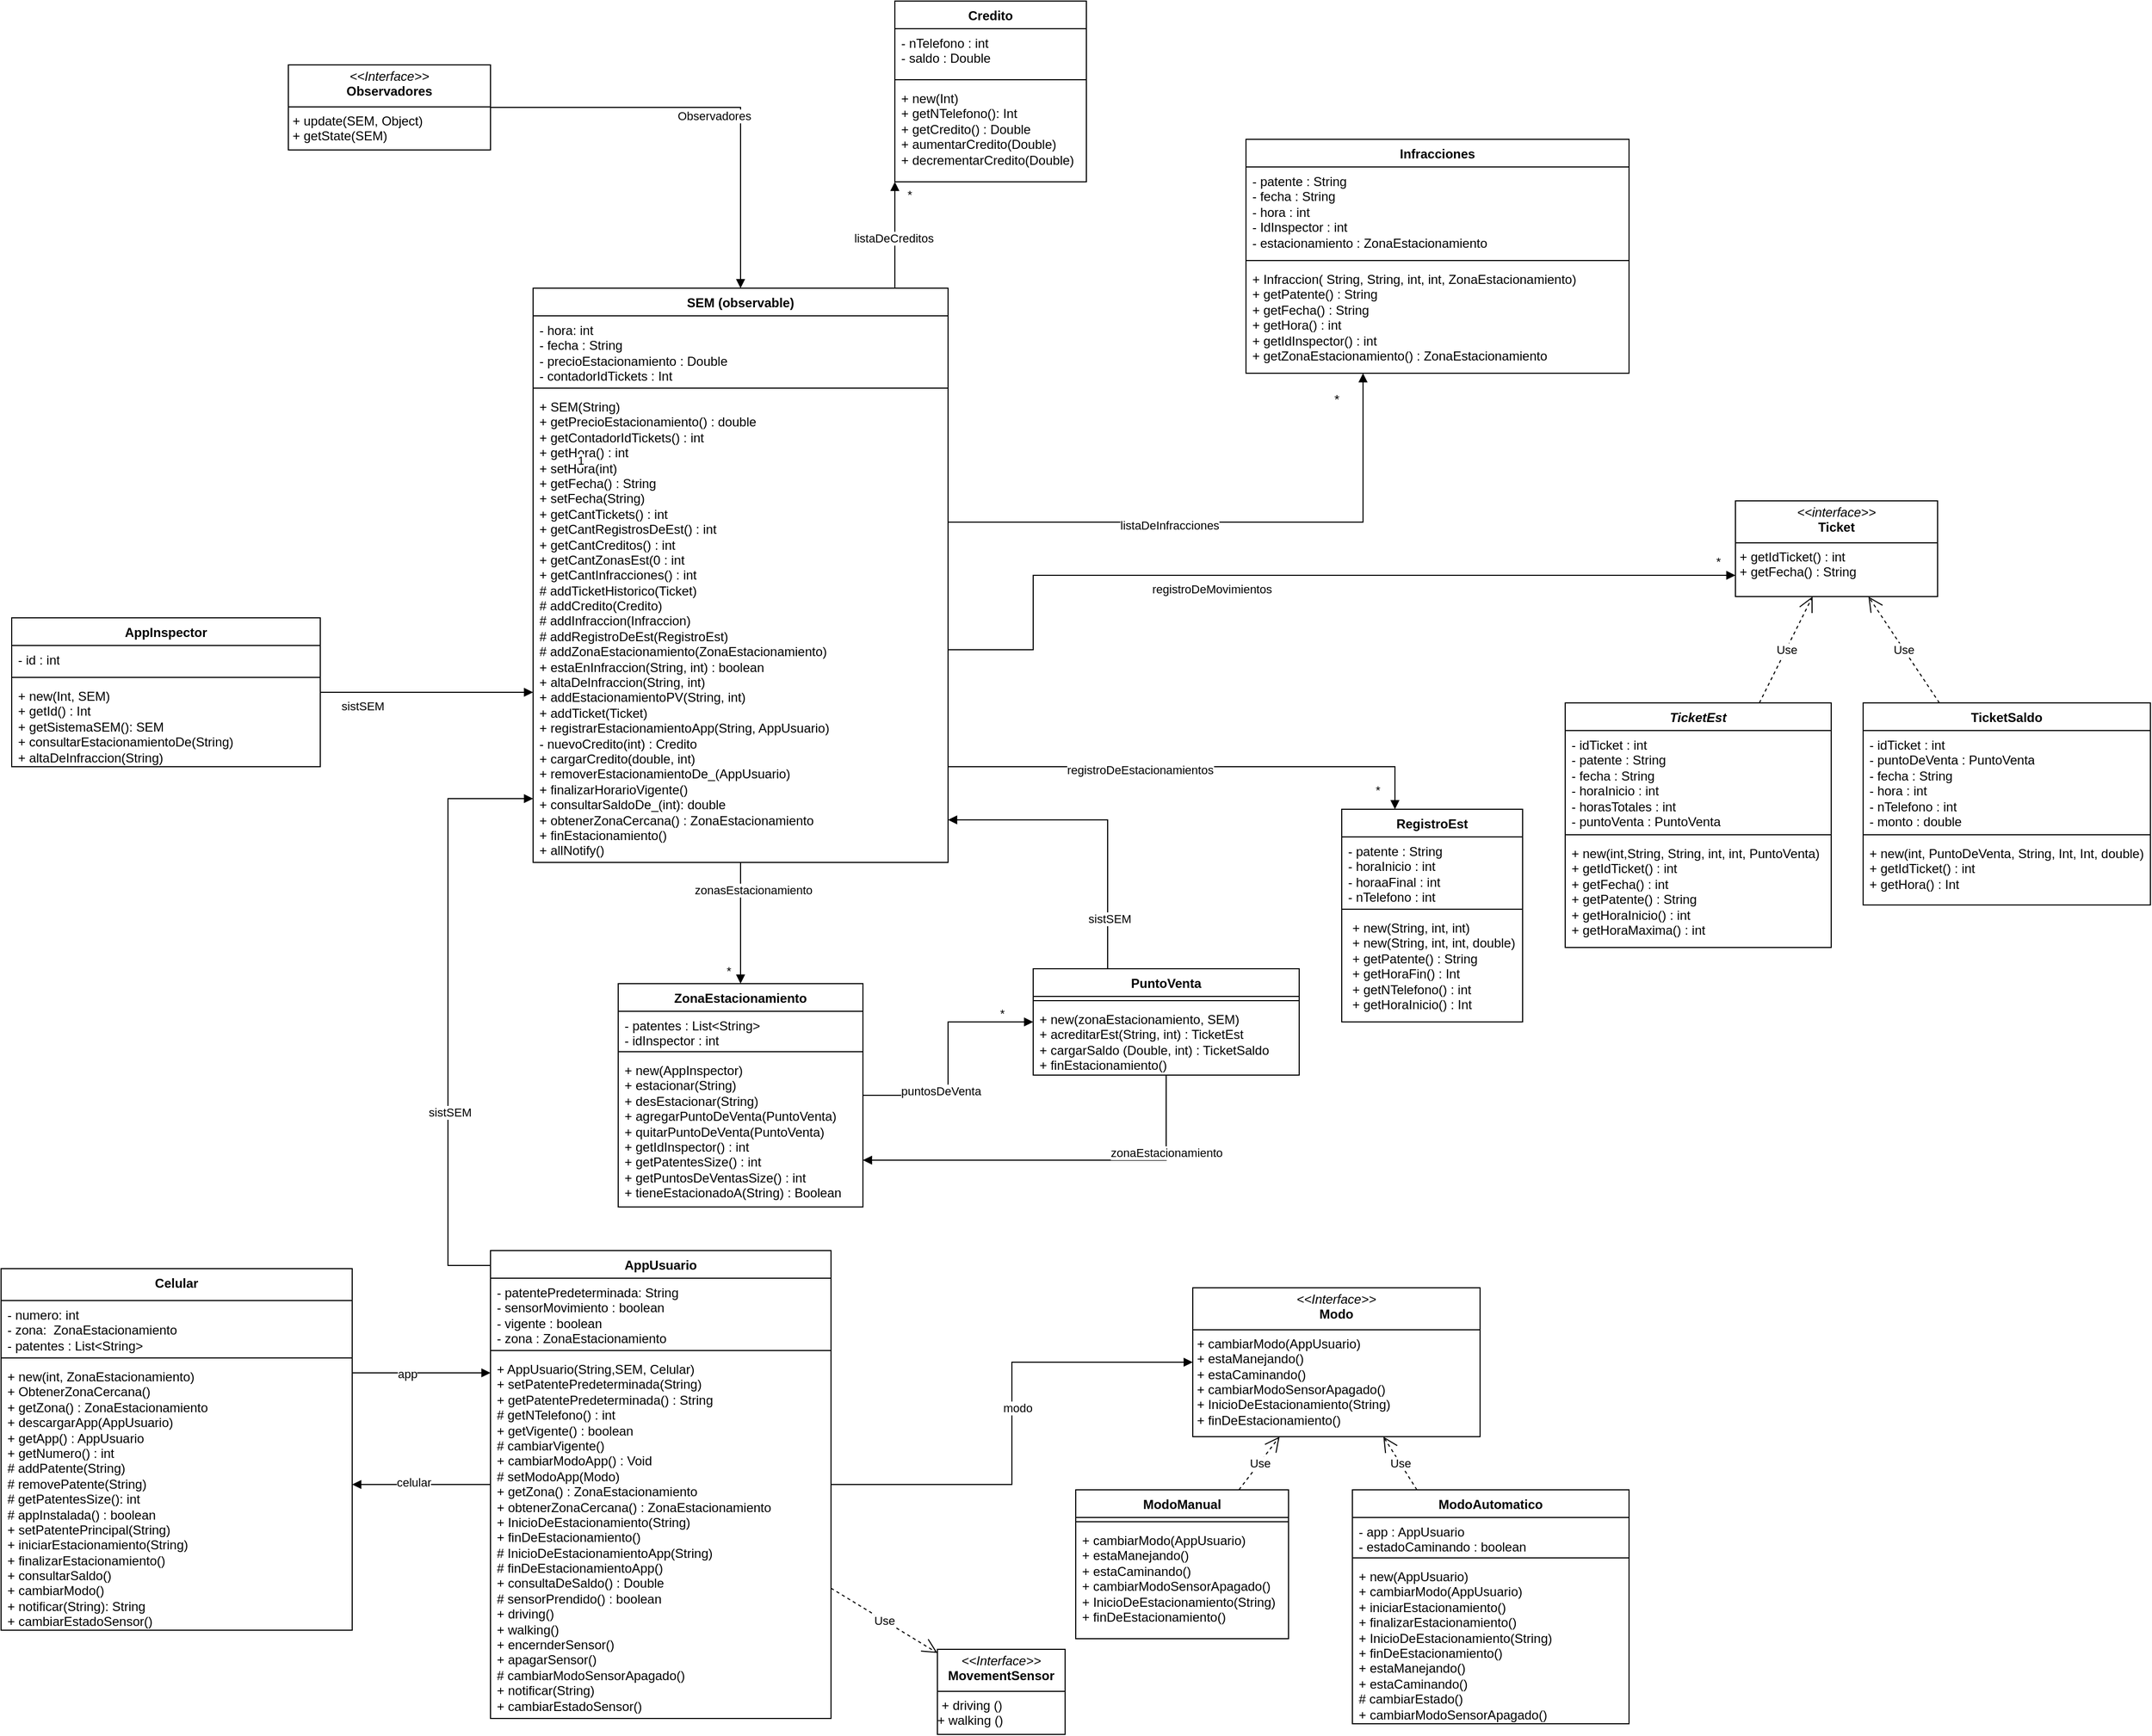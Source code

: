 <mxfile version="24.5.4" type="device">
  <diagram name="Página-1" id="XTu4WGka2R_DLcnF8r3q">
    <mxGraphModel dx="1396" dy="1689" grid="1" gridSize="10" guides="1" tooltips="1" connect="1" arrows="1" fold="1" page="1" pageScale="1" pageWidth="827" pageHeight="1169" math="0" shadow="0">
      <root>
        <mxCell id="0" />
        <mxCell id="1" parent="0" />
        <mxCell id="ymjxS3A1cUJD00krCVP6-1" value="ZonaEstacionamiento" style="swimlane;fontStyle=1;align=center;verticalAlign=top;childLayout=stackLayout;horizontal=1;startSize=26;horizontalStack=0;resizeParent=1;resizeParentMax=0;resizeLast=0;collapsible=1;marginBottom=0;whiteSpace=wrap;html=1;" parent="1" vertex="1">
          <mxGeometry x="580" y="444" width="230" height="210" as="geometry">
            <mxRectangle x="590" y="444" width="160" height="30" as="alternateBounds" />
          </mxGeometry>
        </mxCell>
        <mxCell id="ymjxS3A1cUJD00krCVP6-2" value="&lt;div&gt;&lt;span style=&quot;background-color: initial;&quot;&gt;- patentes : List&amp;lt;String&amp;gt;&amp;nbsp;&lt;/span&gt;&lt;br&gt;&lt;/div&gt;&lt;div&gt;&lt;span style=&quot;background-color: initial;&quot;&gt;- idInspector : int&lt;/span&gt;&lt;/div&gt;" style="text;strokeColor=none;fillColor=none;align=left;verticalAlign=top;spacingLeft=4;spacingRight=4;overflow=hidden;rotatable=0;points=[[0,0.5],[1,0.5]];portConstraint=eastwest;whiteSpace=wrap;html=1;" parent="ymjxS3A1cUJD00krCVP6-1" vertex="1">
          <mxGeometry y="26" width="230" height="34" as="geometry" />
        </mxCell>
        <mxCell id="ymjxS3A1cUJD00krCVP6-3" value="" style="line;strokeWidth=1;fillColor=none;align=left;verticalAlign=middle;spacingTop=-1;spacingLeft=3;spacingRight=3;rotatable=0;labelPosition=right;points=[];portConstraint=eastwest;strokeColor=inherit;" parent="ymjxS3A1cUJD00krCVP6-1" vertex="1">
          <mxGeometry y="60" width="230" height="8" as="geometry" />
        </mxCell>
        <mxCell id="ymjxS3A1cUJD00krCVP6-4" value="&lt;div&gt;+ new(AppInspector)&lt;/div&gt;+ estacionar(String)&lt;div&gt;+ desEstacionar(String)&lt;/div&gt;&lt;div&gt;+ agregarPuntoDeVenta(PuntoVenta)&lt;/div&gt;&lt;div&gt;+ quitarPuntoDeVenta(PuntoVenta)&lt;/div&gt;&lt;div&gt;+ getIdInspector() : int&lt;/div&gt;&lt;div&gt;+ getPatentesSize() : int&lt;/div&gt;&lt;div&gt;+ getPuntosDeVentasSize() : int&lt;/div&gt;&lt;div&gt;+ tieneEstacionadoA(String) : Boolean&amp;nbsp;&lt;/div&gt;" style="text;strokeColor=none;fillColor=none;align=left;verticalAlign=top;spacingLeft=4;spacingRight=4;overflow=hidden;rotatable=0;points=[[0,0.5],[1,0.5]];portConstraint=eastwest;whiteSpace=wrap;html=1;" parent="ymjxS3A1cUJD00krCVP6-1" vertex="1">
          <mxGeometry y="68" width="230" height="142" as="geometry" />
        </mxCell>
        <mxCell id="ymjxS3A1cUJD00krCVP6-5" value="PuntoVenta" style="swimlane;fontStyle=1;align=center;verticalAlign=top;childLayout=stackLayout;horizontal=1;startSize=26;horizontalStack=0;resizeParent=1;resizeParentMax=0;resizeLast=0;collapsible=1;marginBottom=0;whiteSpace=wrap;html=1;" parent="1" vertex="1">
          <mxGeometry x="970" y="430" width="250" height="100" as="geometry">
            <mxRectangle x="970" y="430" width="100" height="30" as="alternateBounds" />
          </mxGeometry>
        </mxCell>
        <mxCell id="ymjxS3A1cUJD00krCVP6-7" value="" style="line;strokeWidth=1;fillColor=none;align=left;verticalAlign=middle;spacingTop=-1;spacingLeft=3;spacingRight=3;rotatable=0;labelPosition=right;points=[];portConstraint=eastwest;strokeColor=inherit;" parent="ymjxS3A1cUJD00krCVP6-5" vertex="1">
          <mxGeometry y="26" width="250" height="8" as="geometry" />
        </mxCell>
        <mxCell id="ymjxS3A1cUJD00krCVP6-8" value="&lt;div&gt;+ new(zonaEstacionamiento, SEM)&lt;/div&gt;+ acreditarEst(String, int) : TicketEst&lt;div&gt;+ cargarSaldo (Double, int) : TicketSaldo&lt;/div&gt;&lt;div&gt;+ finEstacionamiento()&lt;/div&gt;" style="text;strokeColor=none;fillColor=none;align=left;verticalAlign=top;spacingLeft=4;spacingRight=4;overflow=hidden;rotatable=0;points=[[0,0.5],[1,0.5]];portConstraint=eastwest;whiteSpace=wrap;html=1;" parent="ymjxS3A1cUJD00krCVP6-5" vertex="1">
          <mxGeometry y="34" width="250" height="66" as="geometry" />
        </mxCell>
        <mxCell id="ymjxS3A1cUJD00krCVP6-9" value="AppUsuario" style="swimlane;fontStyle=1;align=center;verticalAlign=top;childLayout=stackLayout;horizontal=1;startSize=26;horizontalStack=0;resizeParent=1;resizeParentMax=0;resizeLast=0;collapsible=1;marginBottom=0;whiteSpace=wrap;html=1;" parent="1" vertex="1">
          <mxGeometry x="460" y="695" width="320" height="440" as="geometry">
            <mxRectangle x="480" y="654" width="100" height="30" as="alternateBounds" />
          </mxGeometry>
        </mxCell>
        <mxCell id="ymjxS3A1cUJD00krCVP6-10" value="&lt;div&gt;- patentePredeterminada: String&lt;/div&gt;&lt;div&gt;- sensorMovimiento : boolean&lt;/div&gt;&lt;div&gt;- vigente : boolean&lt;/div&gt;&lt;div&gt;- zona : ZonaEstacionamiento&lt;/div&gt;" style="text;strokeColor=none;fillColor=none;align=left;verticalAlign=top;spacingLeft=4;spacingRight=4;overflow=hidden;rotatable=0;points=[[0,0.5],[1,0.5]];portConstraint=eastwest;whiteSpace=wrap;html=1;" parent="ymjxS3A1cUJD00krCVP6-9" vertex="1">
          <mxGeometry y="26" width="320" height="64" as="geometry" />
        </mxCell>
        <mxCell id="ymjxS3A1cUJD00krCVP6-11" value="" style="line;strokeWidth=1;fillColor=none;align=left;verticalAlign=middle;spacingTop=-1;spacingLeft=3;spacingRight=3;rotatable=0;labelPosition=right;points=[];portConstraint=eastwest;strokeColor=inherit;" parent="ymjxS3A1cUJD00krCVP6-9" vertex="1">
          <mxGeometry y="90" width="320" height="8" as="geometry" />
        </mxCell>
        <mxCell id="ymjxS3A1cUJD00krCVP6-12" value="+ AppUsuario(String,SEM, Celular)&amp;nbsp;&lt;div&gt;&lt;div&gt;+ setPatentePredeterminada(String)&lt;/div&gt;&lt;div&gt;+ getPatentePredeterminada() : String&lt;/div&gt;&lt;div&gt;# getNTelefono() : int&amp;nbsp;&lt;/div&gt;&lt;div&gt;+ getVigente() : boolean&lt;/div&gt;&lt;div&gt;# cambiarVigente()&lt;/div&gt;&lt;div&gt;+ cambiarModoApp() : Void&lt;br&gt;&lt;/div&gt;&lt;div&gt;# setModoApp(Modo)&lt;/div&gt;&lt;div&gt;+ getZona() : ZonaEstacionamiento&lt;/div&gt;&lt;div&gt;+ obtenerZonaCercana() : ZonaEstacionamiento&lt;/div&gt;&lt;div&gt;+ InicioDeEstacionamiento(String)&lt;br&gt;+ finDeEstacionamiento()&amp;nbsp;&lt;/div&gt;&lt;div&gt;# InicioDeEstacionamientoApp(String)&lt;br&gt;# finDeEstacionamientoApp()&amp;nbsp;&lt;br&gt;&lt;div&gt;&lt;div&gt;+ consultaDeSaldo() : Double&lt;/div&gt;&lt;div&gt;# sensorPrendido() : boolean&lt;/div&gt;&lt;div&gt;+ driving()&lt;/div&gt;&lt;div&gt;+ walking()&lt;/div&gt;&lt;div&gt;+ encernderSensor()&lt;/div&gt;&lt;div&gt;+ apagarSensor()&lt;/div&gt;&lt;div&gt;# cambiarModoSensorApagado()&lt;/div&gt;&lt;div&gt;+ notificar(String)&lt;/div&gt;&lt;div&gt;+ cambiarEstadoSensor()&lt;/div&gt;&lt;div&gt;&lt;br&gt;&lt;/div&gt;&lt;div&gt;&lt;br&gt;&lt;/div&gt;&lt;/div&gt;&lt;/div&gt;&lt;/div&gt;" style="text;strokeColor=none;fillColor=none;align=left;verticalAlign=top;spacingLeft=4;spacingRight=4;overflow=hidden;rotatable=0;points=[[0,0.5],[1,0.5]];portConstraint=eastwest;whiteSpace=wrap;html=1;" parent="ymjxS3A1cUJD00krCVP6-9" vertex="1">
          <mxGeometry y="98" width="320" height="342" as="geometry" />
        </mxCell>
        <mxCell id="ymjxS3A1cUJD00krCVP6-13" value="SEM (observable)" style="swimlane;fontStyle=1;align=center;verticalAlign=top;childLayout=stackLayout;horizontal=1;startSize=26;horizontalStack=0;resizeParent=1;resizeParentMax=0;resizeLast=0;collapsible=1;marginBottom=0;whiteSpace=wrap;html=1;" parent="1" vertex="1">
          <mxGeometry x="500" y="-210" width="390" height="540" as="geometry" />
        </mxCell>
        <mxCell id="ymjxS3A1cUJD00krCVP6-14" value="&lt;div&gt;&lt;span style=&quot;background-color: initial;&quot;&gt;- hora: int&lt;/span&gt;&lt;br&gt;&lt;/div&gt;&lt;div&gt;- fecha : String&lt;/div&gt;&lt;div&gt;- precioEstacionamiento : Double&lt;/div&gt;&lt;div&gt;- contadorIdTickets : Int&lt;/div&gt;&lt;div&gt;&amp;nbsp;&lt;/div&gt;&lt;div&gt;&lt;br&gt;&lt;/div&gt;&lt;div&gt;&lt;span style=&quot;background-color: initial;&quot;&gt;&lt;br&gt;&lt;/span&gt;&lt;br&gt;&lt;/div&gt;" style="text;strokeColor=none;fillColor=none;align=left;verticalAlign=top;spacingLeft=4;spacingRight=4;overflow=hidden;rotatable=0;points=[[0,0.5],[1,0.5]];portConstraint=eastwest;whiteSpace=wrap;html=1;" parent="ymjxS3A1cUJD00krCVP6-13" vertex="1">
          <mxGeometry y="26" width="390" height="64" as="geometry" />
        </mxCell>
        <mxCell id="ymjxS3A1cUJD00krCVP6-15" value="" style="line;strokeWidth=1;fillColor=none;align=left;verticalAlign=middle;spacingTop=-1;spacingLeft=3;spacingRight=3;rotatable=0;labelPosition=right;points=[];portConstraint=eastwest;strokeColor=inherit;" parent="ymjxS3A1cUJD00krCVP6-13" vertex="1">
          <mxGeometry y="90" width="390" height="8" as="geometry" />
        </mxCell>
        <mxCell id="ymjxS3A1cUJD00krCVP6-16" value="&lt;div&gt;+ SEM(String)&lt;/div&gt;&lt;div&gt;+ getPrecioEstacionamiento() : double&lt;/div&gt;&lt;div&gt;+ getContadorIdTickets() : int&lt;/div&gt;&lt;div&gt;+ getHora() : int&lt;/div&gt;&lt;div&gt;+ setHora(int)&lt;br&gt;&lt;/div&gt;&lt;div&gt;+ getFecha() : String&lt;/div&gt;&lt;div&gt;+ setFecha(String)&lt;/div&gt;&lt;div&gt;+ getCantTickets() : int&lt;/div&gt;&lt;div&gt;+ getCantRegistrosDeEst() : int&lt;/div&gt;&lt;div&gt;+ getCantCreditos() : int&lt;/div&gt;&lt;div&gt;+ getCantZonasEst(0 : int&lt;/div&gt;&lt;div&gt;+ getCantInfracciones() : int&lt;/div&gt;&lt;div&gt;# addTicketHistorico(Ticket)&lt;/div&gt;&lt;div&gt;# addCredito(Credito)&lt;/div&gt;&lt;div&gt;# addInfraccion(Infraccion)&lt;/div&gt;&lt;div&gt;# addRegistroDeEst(RegistroEst)&lt;/div&gt;&lt;div&gt;# addZonaEstacionamiento(ZonaEstacionamiento)&lt;/div&gt;&lt;div&gt;+ estaEnInfraccion(String, int) : boolean&lt;/div&gt;&lt;div&gt;+ altaDeInfraccion(String, int)&lt;/div&gt;&lt;div&gt;+ addEstacionamientoPV(String, int)&lt;/div&gt;&lt;div&gt;+ addTicket(Ticket)&lt;/div&gt;&lt;div&gt;+ registrarEstacionamientoApp(String, AppUsuario)&lt;/div&gt;&lt;div&gt;- nuevoCredito(int) : Credito&lt;/div&gt;&lt;div&gt;+ cargarCredito(double, int)&lt;/div&gt;&lt;div&gt;+ removerEstacionamientoDe_(AppUsuario)&lt;/div&gt;&lt;div&gt;+ finalizarHorarioVigente()&lt;/div&gt;&lt;div&gt;+ consultarSaldoDe_(int): double&lt;/div&gt;&lt;div&gt;+ obtenerZonaCercana() : ZonaEstacionamiento&lt;/div&gt;&lt;div&gt;+ finEstacionamiento()&lt;/div&gt;&lt;div&gt;+ allNotify()&lt;/div&gt;" style="text;strokeColor=none;fillColor=none;align=left;verticalAlign=top;spacingLeft=4;spacingRight=4;overflow=hidden;rotatable=0;points=[[0,0.5],[1,0.5]];portConstraint=eastwest;whiteSpace=wrap;html=1;" parent="ymjxS3A1cUJD00krCVP6-13" vertex="1">
          <mxGeometry y="98" width="390" height="442" as="geometry" />
        </mxCell>
        <mxCell id="ymjxS3A1cUJD00krCVP6-26" value="Infracciones" style="swimlane;fontStyle=1;align=center;verticalAlign=top;childLayout=stackLayout;horizontal=1;startSize=26;horizontalStack=0;resizeParent=1;resizeParentMax=0;resizeLast=0;collapsible=1;marginBottom=0;whiteSpace=wrap;html=1;" parent="1" vertex="1">
          <mxGeometry x="1170" y="-350" width="360" height="220" as="geometry">
            <mxRectangle x="1061" y="-100" width="110" height="30" as="alternateBounds" />
          </mxGeometry>
        </mxCell>
        <mxCell id="ymjxS3A1cUJD00krCVP6-27" value="&lt;div&gt;- patente : String&lt;/div&gt;&lt;div&gt;&lt;span style=&quot;background-color: initial;&quot;&gt;- fecha : String&amp;nbsp;&lt;/span&gt;&lt;/div&gt;&lt;div&gt;- hora : int&lt;/div&gt;&lt;div&gt;- IdInspector : int&lt;/div&gt;&lt;div&gt;- estacionamiento : ZonaEstacionamiento&lt;/div&gt;" style="text;strokeColor=none;fillColor=none;align=left;verticalAlign=top;spacingLeft=4;spacingRight=4;overflow=hidden;rotatable=0;points=[[0,0.5],[1,0.5]];portConstraint=eastwest;whiteSpace=wrap;html=1;" parent="ymjxS3A1cUJD00krCVP6-26" vertex="1">
          <mxGeometry y="26" width="360" height="84" as="geometry" />
        </mxCell>
        <mxCell id="ymjxS3A1cUJD00krCVP6-28" value="" style="line;strokeWidth=1;fillColor=none;align=left;verticalAlign=middle;spacingTop=-1;spacingLeft=3;spacingRight=3;rotatable=0;labelPosition=right;points=[];portConstraint=eastwest;strokeColor=inherit;" parent="ymjxS3A1cUJD00krCVP6-26" vertex="1">
          <mxGeometry y="110" width="360" height="8" as="geometry" />
        </mxCell>
        <mxCell id="ymjxS3A1cUJD00krCVP6-29" value="+ Infraccion( String, String, int, int, ZonaEstacionamiento)&lt;div&gt;+ getPatente() : String&lt;/div&gt;&lt;div&gt;+ getFecha() : String&lt;/div&gt;&lt;div&gt;+ getHora() : int&lt;/div&gt;&lt;div&gt;+ getIdInspector() : int&lt;/div&gt;&lt;div&gt;+ getZonaEstacionamiento() : ZonaEstacionamiento&lt;/div&gt;" style="text;strokeColor=none;fillColor=none;align=left;verticalAlign=top;spacingLeft=4;spacingRight=4;overflow=hidden;rotatable=0;points=[[0,0.5],[1,0.5]];portConstraint=eastwest;whiteSpace=wrap;html=1;" parent="ymjxS3A1cUJD00krCVP6-26" vertex="1">
          <mxGeometry y="118" width="360" height="102" as="geometry" />
        </mxCell>
        <mxCell id="ymjxS3A1cUJD00krCVP6-56" value="Celular" style="swimlane;fontStyle=1;align=center;verticalAlign=top;childLayout=stackLayout;horizontal=1;startSize=30;horizontalStack=0;resizeParent=1;resizeParentMax=0;resizeLast=0;collapsible=1;marginBottom=0;whiteSpace=wrap;html=1;" parent="1" vertex="1">
          <mxGeometry y="712" width="330" height="340" as="geometry">
            <mxRectangle y="712" width="80" height="30" as="alternateBounds" />
          </mxGeometry>
        </mxCell>
        <mxCell id="ymjxS3A1cUJD00krCVP6-57" value="- numero: int&lt;div&gt;- zona:&amp;nbsp; ZonaEstacionamiento&lt;/div&gt;&lt;div&gt;- patentes : List&amp;lt;String&amp;gt;&lt;/div&gt;" style="text;strokeColor=none;fillColor=none;align=left;verticalAlign=top;spacingLeft=4;spacingRight=4;overflow=hidden;rotatable=0;points=[[0,0.5],[1,0.5]];portConstraint=eastwest;whiteSpace=wrap;html=1;" parent="ymjxS3A1cUJD00krCVP6-56" vertex="1">
          <mxGeometry y="30" width="330" height="50" as="geometry" />
        </mxCell>
        <mxCell id="ymjxS3A1cUJD00krCVP6-58" value="" style="line;strokeWidth=1;fillColor=none;align=left;verticalAlign=middle;spacingTop=-1;spacingLeft=3;spacingRight=3;rotatable=0;labelPosition=right;points=[];portConstraint=eastwest;strokeColor=inherit;" parent="ymjxS3A1cUJD00krCVP6-56" vertex="1">
          <mxGeometry y="80" width="330" height="8" as="geometry" />
        </mxCell>
        <mxCell id="ymjxS3A1cUJD00krCVP6-59" value="+ new(int, ZonaEstacionamiento)&lt;div&gt;+ ObtenerZonaCercana()&lt;/div&gt;&lt;div&gt;+ getZona() : ZonaEstacionamiento&lt;/div&gt;&lt;div&gt;+ descargarApp(AppUsuario)&lt;/div&gt;&lt;div&gt;+ getApp() : AppUsuario&lt;/div&gt;&lt;div&gt;+ getNumero() : int&lt;/div&gt;&lt;div&gt;# addPatente(String)&amp;nbsp;&lt;/div&gt;&lt;div&gt;# removePatente(String)&lt;/div&gt;&lt;div&gt;# getPatentesSize(): int&lt;/div&gt;&lt;div&gt;# appInstalada() : boolean&lt;/div&gt;&lt;div&gt;+ setPatentePrincipal(String)&lt;/div&gt;&lt;div&gt;+ iniciarEstacionamiento(String)&amp;nbsp;&lt;/div&gt;&lt;div&gt;+ finalizarEstacionamiento()&lt;/div&gt;&lt;div&gt;+ consultarSaldo()&lt;/div&gt;&lt;div&gt;+ cambiarModo()&lt;/div&gt;&lt;div&gt;+ notificar(String): String&lt;/div&gt;&lt;div&gt;+ cambiarEstadoSensor()&amp;nbsp;&lt;/div&gt;&lt;div&gt;&lt;br&gt;&lt;/div&gt;" style="text;strokeColor=none;fillColor=none;align=left;verticalAlign=top;spacingLeft=4;spacingRight=4;overflow=hidden;rotatable=0;points=[[0,0.5],[1,0.5]];portConstraint=eastwest;whiteSpace=wrap;html=1;" parent="ymjxS3A1cUJD00krCVP6-56" vertex="1">
          <mxGeometry y="88" width="330" height="252" as="geometry" />
        </mxCell>
        <mxCell id="ymjxS3A1cUJD00krCVP6-62" value="app" style="endArrow=block;endFill=1;html=1;edgeStyle=orthogonalEdgeStyle;align=left;verticalAlign=top;rounded=0;" parent="1" source="ymjxS3A1cUJD00krCVP6-56" target="ymjxS3A1cUJD00krCVP6-9" edge="1">
          <mxGeometry x="-0.375" y="12" relative="1" as="geometry">
            <mxPoint x="240" y="557" as="sourcePoint" />
            <mxPoint x="280" y="870" as="targetPoint" />
            <mxPoint as="offset" />
            <Array as="points">
              <mxPoint x="440" y="810" />
              <mxPoint x="440" y="810" />
            </Array>
          </mxGeometry>
        </mxCell>
        <mxCell id="ymjxS3A1cUJD00krCVP6-104" value="ModoAutomatico" style="swimlane;fontStyle=1;align=center;verticalAlign=top;childLayout=stackLayout;horizontal=1;startSize=26;horizontalStack=0;resizeParent=1;resizeParentMax=0;resizeLast=0;collapsible=1;marginBottom=0;whiteSpace=wrap;html=1;" parent="1" vertex="1">
          <mxGeometry x="1270" y="920" width="260" height="220" as="geometry">
            <mxRectangle x="1270" y="940" width="130" height="30" as="alternateBounds" />
          </mxGeometry>
        </mxCell>
        <mxCell id="ymjxS3A1cUJD00krCVP6-105" value="- app : AppUsuario&lt;div&gt;- estadoCaminando : boolean&lt;/div&gt;" style="text;strokeColor=none;fillColor=none;align=left;verticalAlign=top;spacingLeft=4;spacingRight=4;overflow=hidden;rotatable=0;points=[[0,0.5],[1,0.5]];portConstraint=eastwest;whiteSpace=wrap;html=1;" parent="ymjxS3A1cUJD00krCVP6-104" vertex="1">
          <mxGeometry y="26" width="260" height="34" as="geometry" />
        </mxCell>
        <mxCell id="ymjxS3A1cUJD00krCVP6-106" value="" style="line;strokeWidth=1;fillColor=none;align=left;verticalAlign=middle;spacingTop=-1;spacingLeft=3;spacingRight=3;rotatable=0;labelPosition=right;points=[];portConstraint=eastwest;strokeColor=inherit;" parent="ymjxS3A1cUJD00krCVP6-104" vertex="1">
          <mxGeometry y="60" width="260" height="8" as="geometry" />
        </mxCell>
        <mxCell id="ymjxS3A1cUJD00krCVP6-107" value="&lt;div&gt;+ new(AppUsuario)&lt;/div&gt;+ cambiarModo(AppUsuario)&lt;div&gt;+ iniciarEstacionamiento()&lt;/div&gt;&lt;div&gt;+ finalizarEstacionamiento()&lt;/div&gt;&lt;div&gt;+ InicioDeEstacionamiento(String)&lt;br&gt;+ finDeEstacionamiento()&amp;nbsp;&lt;br&gt;&lt;/div&gt;&lt;div&gt;+ estaManejando()&lt;/div&gt;&lt;div&gt;+ estaCaminando()&lt;/div&gt;&lt;div&gt;# cambiarEstado()&lt;/div&gt;&lt;div&gt;+ cambiarModoSensorApagado()&lt;/div&gt;" style="text;strokeColor=none;fillColor=none;align=left;verticalAlign=top;spacingLeft=4;spacingRight=4;overflow=hidden;rotatable=0;points=[[0,0.5],[1,0.5]];portConstraint=eastwest;whiteSpace=wrap;html=1;" parent="ymjxS3A1cUJD00krCVP6-104" vertex="1">
          <mxGeometry y="68" width="260" height="152" as="geometry" />
        </mxCell>
        <mxCell id="ymjxS3A1cUJD00krCVP6-108" value="ModoManual" style="swimlane;fontStyle=1;align=center;verticalAlign=top;childLayout=stackLayout;horizontal=1;startSize=26;horizontalStack=0;resizeParent=1;resizeParentMax=0;resizeLast=0;collapsible=1;marginBottom=0;whiteSpace=wrap;html=1;" parent="1" vertex="1">
          <mxGeometry x="1010" y="920" width="200" height="140" as="geometry">
            <mxRectangle x="1010" y="940" width="110" height="30" as="alternateBounds" />
          </mxGeometry>
        </mxCell>
        <mxCell id="ymjxS3A1cUJD00krCVP6-110" value="" style="line;strokeWidth=1;fillColor=none;align=left;verticalAlign=middle;spacingTop=-1;spacingLeft=3;spacingRight=3;rotatable=0;labelPosition=right;points=[];portConstraint=eastwest;strokeColor=inherit;" parent="ymjxS3A1cUJD00krCVP6-108" vertex="1">
          <mxGeometry y="26" width="200" height="8" as="geometry" />
        </mxCell>
        <mxCell id="ymjxS3A1cUJD00krCVP6-111" value="+ cambiarModo(AppUsuario)&amp;nbsp;&lt;div&gt;+ estaManejando()&lt;/div&gt;&lt;div&gt;+ estaCaminando()&lt;/div&gt;&lt;div&gt;+ cambiarModoSensorApagado()&lt;/div&gt;&lt;div&gt;+ InicioDeEstacionamiento(String)&lt;br&gt;+ finDeEstacionamiento()&amp;nbsp;&lt;br&gt;&lt;/div&gt;" style="text;strokeColor=none;fillColor=none;align=left;verticalAlign=top;spacingLeft=4;spacingRight=4;overflow=hidden;rotatable=0;points=[[0,0.5],[1,0.5]];portConstraint=eastwest;whiteSpace=wrap;html=1;" parent="ymjxS3A1cUJD00krCVP6-108" vertex="1">
          <mxGeometry y="34" width="200" height="106" as="geometry" />
        </mxCell>
        <mxCell id="ymjxS3A1cUJD00krCVP6-114" value="Use" style="endArrow=open;endSize=12;dashed=1;html=1;rounded=0;" parent="1" source="ymjxS3A1cUJD00krCVP6-104" target="2Z8lgZ3xPC7rbtyNmIxr-1" edge="1">
          <mxGeometry width="160" relative="1" as="geometry">
            <mxPoint x="890" y="900" as="sourcePoint" />
            <mxPoint x="1030" y="724.1" as="targetPoint" />
          </mxGeometry>
        </mxCell>
        <mxCell id="ymjxS3A1cUJD00krCVP6-117" value="Use" style="endArrow=open;endSize=12;dashed=1;html=1;rounded=0;" parent="1" source="ymjxS3A1cUJD00krCVP6-108" target="2Z8lgZ3xPC7rbtyNmIxr-1" edge="1">
          <mxGeometry width="160" relative="1" as="geometry">
            <mxPoint x="1080" y="845" as="sourcePoint" />
            <mxPoint x="1006.667" y="770" as="targetPoint" />
          </mxGeometry>
        </mxCell>
        <mxCell id="ymjxS3A1cUJD00krCVP6-118" value="modo" style="endArrow=block;endFill=1;html=1;edgeStyle=orthogonalEdgeStyle;align=left;verticalAlign=top;rounded=0;" parent="1" source="ymjxS3A1cUJD00krCVP6-9" target="2Z8lgZ3xPC7rbtyNmIxr-1" edge="1">
          <mxGeometry x="0.122" y="10" relative="1" as="geometry">
            <mxPoint x="540" y="968.25" as="sourcePoint" />
            <mxPoint x="975" y="720" as="targetPoint" />
            <mxPoint as="offset" />
          </mxGeometry>
        </mxCell>
        <mxCell id="ymjxS3A1cUJD00krCVP6-125" value="AppInspector" style="swimlane;fontStyle=1;align=center;verticalAlign=top;childLayout=stackLayout;horizontal=1;startSize=26;horizontalStack=0;resizeParent=1;resizeParentMax=0;resizeLast=0;collapsible=1;marginBottom=0;whiteSpace=wrap;html=1;" parent="1" vertex="1">
          <mxGeometry x="10" y="100" width="290" height="140" as="geometry">
            <mxRectangle x="10" y="100" width="110" height="30" as="alternateBounds" />
          </mxGeometry>
        </mxCell>
        <mxCell id="ymjxS3A1cUJD00krCVP6-126" value="- id : int" style="text;strokeColor=none;fillColor=none;align=left;verticalAlign=top;spacingLeft=4;spacingRight=4;overflow=hidden;rotatable=0;points=[[0,0.5],[1,0.5]];portConstraint=eastwest;whiteSpace=wrap;html=1;" parent="ymjxS3A1cUJD00krCVP6-125" vertex="1">
          <mxGeometry y="26" width="290" height="26" as="geometry" />
        </mxCell>
        <mxCell id="ymjxS3A1cUJD00krCVP6-127" value="" style="line;strokeWidth=1;fillColor=none;align=left;verticalAlign=middle;spacingTop=-1;spacingLeft=3;spacingRight=3;rotatable=0;labelPosition=right;points=[];portConstraint=eastwest;strokeColor=inherit;" parent="ymjxS3A1cUJD00krCVP6-125" vertex="1">
          <mxGeometry y="52" width="290" height="8" as="geometry" />
        </mxCell>
        <mxCell id="ymjxS3A1cUJD00krCVP6-128" value="&lt;div&gt;+ new(Int, SEM)&lt;/div&gt;&lt;div&gt;+ getId() : Int&lt;/div&gt;&lt;div&gt;+ getSistemaSEM(): SEM&amp;nbsp;&lt;/div&gt;+ consultarEstacionamientoDe(String)&lt;div&gt;+ altaDeInfraccion(String)&lt;/div&gt;" style="text;strokeColor=none;fillColor=none;align=left;verticalAlign=top;spacingLeft=4;spacingRight=4;overflow=hidden;rotatable=0;points=[[0,0.5],[1,0.5]];portConstraint=eastwest;whiteSpace=wrap;html=1;" parent="ymjxS3A1cUJD00krCVP6-125" vertex="1">
          <mxGeometry y="60" width="290" height="80" as="geometry" />
        </mxCell>
        <mxCell id="kQ1EB0cBo9DeVX5bIxho-15" value="puntosDeVenta" style="endArrow=block;endFill=1;html=1;edgeStyle=orthogonalEdgeStyle;align=left;verticalAlign=top;rounded=0;" parent="1" source="ymjxS3A1cUJD00krCVP6-1" target="ymjxS3A1cUJD00krCVP6-5" edge="1">
          <mxGeometry x="-0.701" y="17" relative="1" as="geometry">
            <mxPoint x="870" y="450" as="sourcePoint" />
            <mxPoint x="1030" y="450" as="targetPoint" />
            <mxPoint as="offset" />
          </mxGeometry>
        </mxCell>
        <mxCell id="kQ1EB0cBo9DeVX5bIxho-16" value="*" style="edgeLabel;resizable=0;html=1;align=left;verticalAlign=bottom;" parent="kQ1EB0cBo9DeVX5bIxho-15" connectable="0" vertex="1">
          <mxGeometry x="-1" relative="1" as="geometry">
            <mxPoint x="127" y="-69" as="offset" />
          </mxGeometry>
        </mxCell>
        <mxCell id="3sAxBhhQF27HXUwX9-L7-9" value="sistSEM" style="endArrow=block;endFill=1;html=1;edgeStyle=orthogonalEdgeStyle;align=left;verticalAlign=top;rounded=0;" parent="1" source="ymjxS3A1cUJD00krCVP6-125" target="ymjxS3A1cUJD00krCVP6-13" edge="1">
          <mxGeometry x="-0.818" relative="1" as="geometry">
            <mxPoint x="300" y="400" as="sourcePoint" />
            <mxPoint x="340" y="330" as="targetPoint" />
            <Array as="points">
              <mxPoint x="420" y="170" />
              <mxPoint x="420" y="170" />
            </Array>
            <mxPoint as="offset" />
          </mxGeometry>
        </mxCell>
        <mxCell id="3sAxBhhQF27HXUwX9-L7-10" value="1" style="edgeLabel;resizable=0;html=1;align=left;verticalAlign=bottom;" parent="3sAxBhhQF27HXUwX9-L7-9" connectable="0" vertex="1">
          <mxGeometry x="-1" relative="1" as="geometry">
            <mxPoint x="240" y="-210" as="offset" />
          </mxGeometry>
        </mxCell>
        <mxCell id="3sAxBhhQF27HXUwX9-L7-15" value="registroDeMovimientos" style="endArrow=block;endFill=1;html=1;edgeStyle=orthogonalEdgeStyle;align=left;verticalAlign=top;rounded=0;" parent="1" source="ymjxS3A1cUJD00krCVP6-13" target="4HrX2eV04-CmK9RbwNsA-24" edge="1">
          <mxGeometry x="-0.358" relative="1" as="geometry">
            <mxPoint x="820" y="420" as="sourcePoint" />
            <mxPoint x="1075" y="287" as="targetPoint" />
            <Array as="points">
              <mxPoint x="970" y="130" />
              <mxPoint x="970" y="60" />
            </Array>
            <mxPoint as="offset" />
          </mxGeometry>
        </mxCell>
        <mxCell id="3sAxBhhQF27HXUwX9-L7-16" value="*" style="edgeLabel;resizable=0;html=1;align=left;verticalAlign=bottom;" parent="3sAxBhhQF27HXUwX9-L7-15" connectable="0" vertex="1">
          <mxGeometry x="-1" relative="1" as="geometry">
            <mxPoint x="720" y="-75" as="offset" />
          </mxGeometry>
        </mxCell>
        <mxCell id="3sAxBhhQF27HXUwX9-L7-5" value="sistSEM" style="endArrow=block;endFill=1;html=1;edgeStyle=orthogonalEdgeStyle;align=left;verticalAlign=top;rounded=0;" parent="1" source="ymjxS3A1cUJD00krCVP6-9" target="ymjxS3A1cUJD00krCVP6-13" edge="1">
          <mxGeometry x="-0.296" y="20" relative="1" as="geometry">
            <mxPoint x="390" y="699" as="sourcePoint" />
            <mxPoint x="490" y="349" as="targetPoint" />
            <Array as="points">
              <mxPoint x="420" y="709" />
              <mxPoint x="420" y="270" />
            </Array>
            <mxPoint as="offset" />
          </mxGeometry>
        </mxCell>
        <mxCell id="3sAxBhhQF27HXUwX9-L7-37" value="zonasEstacionamiento" style="endArrow=block;endFill=1;html=1;edgeStyle=orthogonalEdgeStyle;align=left;verticalAlign=top;rounded=0;" parent="1" source="ymjxS3A1cUJD00krCVP6-13" target="ymjxS3A1cUJD00krCVP6-1" edge="1">
          <mxGeometry x="-0.77" y="-45" relative="1" as="geometry">
            <mxPoint x="1100" y="370" as="sourcePoint" />
            <mxPoint x="1260" y="370" as="targetPoint" />
            <mxPoint as="offset" />
          </mxGeometry>
        </mxCell>
        <mxCell id="3sAxBhhQF27HXUwX9-L7-38" value="*" style="edgeLabel;resizable=0;html=1;align=left;verticalAlign=bottom;" parent="3sAxBhhQF27HXUwX9-L7-37" connectable="0" vertex="1">
          <mxGeometry x="-1" relative="1" as="geometry">
            <mxPoint x="-15" y="110" as="offset" />
          </mxGeometry>
        </mxCell>
        <mxCell id="3sAxBhhQF27HXUwX9-L7-39" value="sistSEM" style="endArrow=block;endFill=1;html=1;edgeStyle=orthogonalEdgeStyle;align=left;verticalAlign=top;rounded=0;" parent="1" source="ymjxS3A1cUJD00krCVP6-5" target="ymjxS3A1cUJD00krCVP6-13" edge="1">
          <mxGeometry x="-0.583" y="20" relative="1" as="geometry">
            <mxPoint x="1050" y="370" as="sourcePoint" />
            <mxPoint x="1210" y="370" as="targetPoint" />
            <Array as="points">
              <mxPoint x="1040" y="290" />
            </Array>
            <mxPoint as="offset" />
          </mxGeometry>
        </mxCell>
        <mxCell id="3sAxBhhQF27HXUwX9-L7-41" value="zonaEstacionamiento" style="endArrow=block;endFill=1;html=1;edgeStyle=orthogonalEdgeStyle;align=left;verticalAlign=top;rounded=0;" parent="1" source="ymjxS3A1cUJD00krCVP6-5" target="ymjxS3A1cUJD00krCVP6-1" edge="1">
          <mxGeometry x="-0.265" y="-20" relative="1" as="geometry">
            <mxPoint x="870" y="640" as="sourcePoint" />
            <mxPoint x="1030" y="640" as="targetPoint" />
            <Array as="points">
              <mxPoint x="1095" y="610" />
            </Array>
            <mxPoint as="offset" />
          </mxGeometry>
        </mxCell>
        <mxCell id="4HrX2eV04-CmK9RbwNsA-1" value="TicketSaldo" style="swimlane;fontStyle=1;align=center;verticalAlign=top;childLayout=stackLayout;horizontal=1;startSize=26;horizontalStack=0;resizeParent=1;resizeParentMax=0;resizeLast=0;collapsible=1;marginBottom=0;whiteSpace=wrap;html=1;" parent="1" vertex="1">
          <mxGeometry x="1750" y="180" width="270" height="190" as="geometry">
            <mxRectangle x="1840" y="190" width="100" height="30" as="alternateBounds" />
          </mxGeometry>
        </mxCell>
        <mxCell id="4HrX2eV04-CmK9RbwNsA-2" value="- idTicket : int&lt;br&gt;- puntoDeVenta : PuntoVenta&lt;br&gt;&lt;div&gt;- fecha : String&lt;br&gt;- hora : int&lt;/div&gt;&lt;div&gt;- nTelefono : int&amp;nbsp;&lt;/div&gt;&lt;div&gt;- monto : double&lt;/div&gt;" style="text;strokeColor=none;fillColor=none;align=left;verticalAlign=top;spacingLeft=4;spacingRight=4;overflow=hidden;rotatable=0;points=[[0,0.5],[1,0.5]];portConstraint=eastwest;whiteSpace=wrap;html=1;" parent="4HrX2eV04-CmK9RbwNsA-1" vertex="1">
          <mxGeometry y="26" width="270" height="94" as="geometry" />
        </mxCell>
        <mxCell id="4HrX2eV04-CmK9RbwNsA-3" value="" style="line;strokeWidth=1;fillColor=none;align=left;verticalAlign=middle;spacingTop=-1;spacingLeft=3;spacingRight=3;rotatable=0;labelPosition=right;points=[];portConstraint=eastwest;strokeColor=inherit;" parent="4HrX2eV04-CmK9RbwNsA-1" vertex="1">
          <mxGeometry y="120" width="270" height="8" as="geometry" />
        </mxCell>
        <mxCell id="4HrX2eV04-CmK9RbwNsA-4" value="+ new(int, PuntoDeVenta, String, Int, Int, double)&lt;div&gt;+ getIdTicket() : int&lt;/div&gt;&lt;div&gt;+ getHora() : Int&lt;/div&gt;" style="text;strokeColor=none;fillColor=none;align=left;verticalAlign=top;spacingLeft=4;spacingRight=4;overflow=hidden;rotatable=0;points=[[0,0.5],[1,0.5]];portConstraint=eastwest;whiteSpace=wrap;html=1;" parent="4HrX2eV04-CmK9RbwNsA-1" vertex="1">
          <mxGeometry y="128" width="270" height="62" as="geometry" />
        </mxCell>
        <mxCell id="4HrX2eV04-CmK9RbwNsA-18" value="Credito" style="swimlane;fontStyle=1;align=center;verticalAlign=top;childLayout=stackLayout;horizontal=1;startSize=26;horizontalStack=0;resizeParent=1;resizeParentMax=0;resizeLast=0;collapsible=1;marginBottom=0;whiteSpace=wrap;html=1;" parent="1" vertex="1">
          <mxGeometry x="840" y="-480" width="180" height="170" as="geometry">
            <mxRectangle x="827" y="-330" width="80" height="30" as="alternateBounds" />
          </mxGeometry>
        </mxCell>
        <mxCell id="4HrX2eV04-CmK9RbwNsA-19" value="- nTelefono : int&lt;div&gt;- saldo : Double&lt;/div&gt;" style="text;strokeColor=none;fillColor=none;align=left;verticalAlign=top;spacingLeft=4;spacingRight=4;overflow=hidden;rotatable=0;points=[[0,0.5],[1,0.5]];portConstraint=eastwest;whiteSpace=wrap;html=1;" parent="4HrX2eV04-CmK9RbwNsA-18" vertex="1">
          <mxGeometry y="26" width="180" height="44" as="geometry" />
        </mxCell>
        <mxCell id="4HrX2eV04-CmK9RbwNsA-20" value="" style="line;strokeWidth=1;fillColor=none;align=left;verticalAlign=middle;spacingTop=-1;spacingLeft=3;spacingRight=3;rotatable=0;labelPosition=right;points=[];portConstraint=eastwest;strokeColor=inherit;" parent="4HrX2eV04-CmK9RbwNsA-18" vertex="1">
          <mxGeometry y="70" width="180" height="8" as="geometry" />
        </mxCell>
        <mxCell id="4HrX2eV04-CmK9RbwNsA-21" value="&lt;div&gt;+ new(Int)&lt;/div&gt;&lt;div&gt;+ getNTelefono(): Int&lt;br&gt;&lt;/div&gt;+ getCredito() : Double&lt;div&gt;&lt;div&gt;+ aumentarCredito(Double)&lt;/div&gt;&lt;div&gt;+ decrementarCredito(Double)&amp;nbsp;&lt;/div&gt;&lt;/div&gt;" style="text;strokeColor=none;fillColor=none;align=left;verticalAlign=top;spacingLeft=4;spacingRight=4;overflow=hidden;rotatable=0;points=[[0,0.5],[1,0.5]];portConstraint=eastwest;whiteSpace=wrap;html=1;" parent="4HrX2eV04-CmK9RbwNsA-18" vertex="1">
          <mxGeometry y="78" width="180" height="92" as="geometry" />
        </mxCell>
        <mxCell id="4HrX2eV04-CmK9RbwNsA-22" value="celular" style="endArrow=block;endFill=1;html=1;edgeStyle=orthogonalEdgeStyle;align=left;verticalAlign=top;rounded=0;" parent="1" source="ymjxS3A1cUJD00krCVP6-9" target="ymjxS3A1cUJD00krCVP6-56" edge="1">
          <mxGeometry x="0.385" y="-15" relative="1" as="geometry">
            <mxPoint x="340" y="930" as="sourcePoint" />
            <mxPoint x="500" y="930" as="targetPoint" />
            <Array as="points">
              <mxPoint x="640" y="1010" />
              <mxPoint x="225" y="1010" />
            </Array>
            <mxPoint as="offset" />
          </mxGeometry>
        </mxCell>
        <mxCell id="4HrX2eV04-CmK9RbwNsA-24" value="&lt;p style=&quot;margin:0px;margin-top:4px;text-align:center;&quot;&gt;&lt;i&gt;&amp;lt;&amp;lt;interface&amp;gt;&amp;gt;&lt;/i&gt;&lt;br&gt;&lt;b&gt;Ticket&lt;/b&gt;&lt;/p&gt;&lt;hr size=&quot;1&quot; style=&quot;border-style:solid;&quot;&gt;&lt;p style=&quot;margin:0px;margin-left:4px;&quot;&gt;+ getIdTicket() : int&lt;br&gt;&lt;/p&gt;&lt;p style=&quot;margin:0px;margin-left:4px;&quot;&gt;+ getFecha() : String&lt;/p&gt;" style="verticalAlign=top;align=left;overflow=fill;html=1;whiteSpace=wrap;" parent="1" vertex="1">
          <mxGeometry x="1630" y="-10" width="190" height="90" as="geometry" />
        </mxCell>
        <mxCell id="4HrX2eV04-CmK9RbwNsA-27" value="Use" style="endArrow=open;endSize=12;dashed=1;html=1;rounded=0;" parent="1" source="lysYLstLY8mFYq3XtvQy-1" target="4HrX2eV04-CmK9RbwNsA-24" edge="1">
          <mxGeometry width="160" relative="1" as="geometry">
            <mxPoint x="1602.778" y="170.0" as="sourcePoint" />
            <mxPoint x="1850" y="230" as="targetPoint" />
          </mxGeometry>
        </mxCell>
        <mxCell id="4HrX2eV04-CmK9RbwNsA-28" value="Use" style="endArrow=open;endSize=12;dashed=1;html=1;rounded=0;" parent="1" source="4HrX2eV04-CmK9RbwNsA-1" target="4HrX2eV04-CmK9RbwNsA-24" edge="1">
          <mxGeometry width="160" relative="1" as="geometry">
            <mxPoint x="1660" y="220" as="sourcePoint" />
            <mxPoint x="1820" y="220" as="targetPoint" />
          </mxGeometry>
        </mxCell>
        <mxCell id="4HrX2eV04-CmK9RbwNsA-29" value="registroDeEstacionamientos" style="endArrow=block;endFill=1;html=1;edgeStyle=orthogonalEdgeStyle;align=left;verticalAlign=top;rounded=0;" parent="1" source="ymjxS3A1cUJD00krCVP6-13" target="5udHpELrK3CofRL5OBkY-1" edge="1">
          <mxGeometry x="-0.522" y="10" relative="1" as="geometry">
            <mxPoint x="1040" y="280" as="sourcePoint" />
            <mxPoint x="1430" y="239.957" as="targetPoint" />
            <Array as="points">
              <mxPoint x="1310" y="240" />
            </Array>
            <mxPoint as="offset" />
          </mxGeometry>
        </mxCell>
        <mxCell id="4HrX2eV04-CmK9RbwNsA-30" value="*" style="edgeLabel;resizable=0;html=1;align=left;verticalAlign=bottom;" parent="4HrX2eV04-CmK9RbwNsA-29" connectable="0" vertex="1">
          <mxGeometry x="-1" relative="1" as="geometry">
            <mxPoint x="400" y="30" as="offset" />
          </mxGeometry>
        </mxCell>
        <mxCell id="poP-jri6tQw8cX-AZm6--1" value="listaDeCreditos" style="endArrow=block;endFill=1;html=1;edgeStyle=orthogonalEdgeStyle;align=left;verticalAlign=top;rounded=0;" parent="1" source="ymjxS3A1cUJD00krCVP6-13" target="4HrX2eV04-CmK9RbwNsA-18" edge="1">
          <mxGeometry x="0.2" y="40" relative="1" as="geometry">
            <mxPoint x="610" y="-70" as="sourcePoint" />
            <mxPoint x="770" y="-70" as="targetPoint" />
            <Array as="points">
              <mxPoint x="790" y="-70" />
              <mxPoint x="860" y="-70" />
            </Array>
            <mxPoint as="offset" />
          </mxGeometry>
        </mxCell>
        <mxCell id="poP-jri6tQw8cX-AZm6--2" value="*" style="edgeLabel;resizable=0;html=1;align=left;verticalAlign=bottom;" parent="poP-jri6tQw8cX-AZm6--1" connectable="0" vertex="1">
          <mxGeometry x="-1" relative="1" as="geometry">
            <mxPoint x="10" y="-80" as="offset" />
          </mxGeometry>
        </mxCell>
        <mxCell id="lysYLstLY8mFYq3XtvQy-1" value="&lt;i&gt;TicketEst&lt;/i&gt;" style="swimlane;fontStyle=1;align=center;verticalAlign=top;childLayout=stackLayout;horizontal=1;startSize=26;horizontalStack=0;resizeParent=1;resizeParentMax=0;resizeLast=0;collapsible=1;marginBottom=0;whiteSpace=wrap;html=1;" parent="1" vertex="1">
          <mxGeometry x="1470" y="180" width="250" height="230" as="geometry">
            <mxRectangle x="1550" y="180" width="90" height="30" as="alternateBounds" />
          </mxGeometry>
        </mxCell>
        <mxCell id="lysYLstLY8mFYq3XtvQy-2" value="&lt;div&gt;- idTicket : int&lt;br&gt;&lt;/div&gt;- patente : String&lt;div&gt;- fecha : String&lt;/div&gt;&lt;div&gt;- horaInicio : int&lt;/div&gt;&lt;div&gt;- horasTotales : int&lt;/div&gt;&lt;div&gt;- puntoVenta : PuntoVenta&lt;/div&gt;" style="text;strokeColor=none;fillColor=none;align=left;verticalAlign=top;spacingLeft=4;spacingRight=4;overflow=hidden;rotatable=0;points=[[0,0.5],[1,0.5]];portConstraint=eastwest;whiteSpace=wrap;html=1;" parent="lysYLstLY8mFYq3XtvQy-1" vertex="1">
          <mxGeometry y="26" width="250" height="94" as="geometry" />
        </mxCell>
        <mxCell id="lysYLstLY8mFYq3XtvQy-3" value="" style="line;strokeWidth=1;fillColor=none;align=left;verticalAlign=middle;spacingTop=-1;spacingLeft=3;spacingRight=3;rotatable=0;labelPosition=right;points=[];portConstraint=eastwest;strokeColor=inherit;" parent="lysYLstLY8mFYq3XtvQy-1" vertex="1">
          <mxGeometry y="120" width="250" height="8" as="geometry" />
        </mxCell>
        <mxCell id="lysYLstLY8mFYq3XtvQy-4" value="+ new(int,String, String, int, int, PuntoVenta)&lt;div&gt;+ getIdTicket() : int&lt;/div&gt;&lt;div&gt;+ getFecha() : int&lt;/div&gt;&lt;div&gt;+ getPatente() : String&lt;/div&gt;&lt;div&gt;+ getHoraInicio() : int&lt;/div&gt;&lt;div&gt;&lt;div&gt;+ getHoraMaxima() : int&lt;/div&gt;&lt;/div&gt;" style="text;strokeColor=none;fillColor=none;align=left;verticalAlign=top;spacingLeft=4;spacingRight=4;overflow=hidden;rotatable=0;points=[[0,0.5],[1,0.5]];portConstraint=eastwest;whiteSpace=wrap;html=1;" parent="lysYLstLY8mFYq3XtvQy-1" vertex="1">
          <mxGeometry y="128" width="250" height="102" as="geometry" />
        </mxCell>
        <mxCell id="lysYLstLY8mFYq3XtvQy-7" value="Use" style="endArrow=open;endSize=12;dashed=1;html=1;rounded=0;" parent="1" source="ymjxS3A1cUJD00krCVP6-9" target="2Z8lgZ3xPC7rbtyNmIxr-2" edge="1">
          <mxGeometry width="160" relative="1" as="geometry">
            <mxPoint x="110" y="1020" as="sourcePoint" />
            <mxPoint x="841.234" y="950" as="targetPoint" />
          </mxGeometry>
        </mxCell>
        <mxCell id="5udHpELrK3CofRL5OBkY-1" value="RegistroEst" style="swimlane;fontStyle=1;align=center;verticalAlign=top;childLayout=stackLayout;horizontal=1;startSize=26;horizontalStack=0;resizeParent=1;resizeParentMax=0;resizeLast=0;collapsible=1;marginBottom=0;whiteSpace=wrap;html=1;" parent="1" vertex="1">
          <mxGeometry x="1260" y="280" width="170" height="200" as="geometry">
            <mxRectangle x="1260" y="280" width="100" height="30" as="alternateBounds" />
          </mxGeometry>
        </mxCell>
        <mxCell id="5udHpELrK3CofRL5OBkY-2" value="- patente : String&lt;div&gt;- horaInicio : int&lt;/div&gt;&lt;div&gt;- horaaFinal : int&lt;/div&gt;&lt;div&gt;- nTelefono : int&lt;/div&gt;" style="text;strokeColor=none;fillColor=none;align=left;verticalAlign=top;spacingLeft=4;spacingRight=4;overflow=hidden;rotatable=0;points=[[0,0.5],[1,0.5]];portConstraint=eastwest;whiteSpace=wrap;html=1;" parent="5udHpELrK3CofRL5OBkY-1" vertex="1">
          <mxGeometry y="26" width="170" height="64" as="geometry" />
        </mxCell>
        <mxCell id="5udHpELrK3CofRL5OBkY-3" value="" style="line;strokeWidth=1;fillColor=none;align=left;verticalAlign=middle;spacingTop=-1;spacingLeft=3;spacingRight=3;rotatable=0;labelPosition=right;points=[];portConstraint=eastwest;strokeColor=inherit;" parent="5udHpELrK3CofRL5OBkY-1" vertex="1">
          <mxGeometry y="90" width="170" height="8" as="geometry" />
        </mxCell>
        <mxCell id="5udHpELrK3CofRL5OBkY-4" value="&lt;p style=&quot;margin: 0px 0px 0px 4px;&quot;&gt;&lt;span style=&quot;background-color: initial;&quot;&gt;+ new(String, int, int)&lt;/span&gt;&lt;/p&gt;&lt;p style=&quot;margin: 0px 0px 0px 4px;&quot;&gt;&lt;span style=&quot;background-color: initial;&quot;&gt;+ new(String, int, int, double)&lt;/span&gt;&lt;/p&gt;&lt;p style=&quot;margin: 0px 0px 0px 4px;&quot;&gt;+ getPatente() : String&lt;span style=&quot;background-color: initial;&quot;&gt;&lt;br&gt;&lt;/span&gt;&lt;/p&gt;&lt;p style=&quot;margin: 0px 0px 0px 4px;&quot;&gt;+ getHoraFin() : Int&lt;br&gt;&lt;/p&gt;&lt;p style=&quot;margin: 0px 0px 0px 4px;&quot;&gt;&lt;span style=&quot;background-color: initial;&quot;&gt;+ getNTelefono() : int&lt;/span&gt;&lt;br&gt;&lt;/p&gt;&lt;p style=&quot;margin: 0px 0px 0px 4px;&quot;&gt;+ getHoraInicio() : Int&lt;/p&gt;&lt;p style=&quot;margin: 0px 0px 0px 4px;&quot;&gt;&lt;br&gt;&lt;/p&gt;&lt;p style=&quot;margin: 0px 0px 0px 4px;&quot;&gt;&lt;br&gt;&lt;/p&gt;" style="text;strokeColor=none;fillColor=none;align=left;verticalAlign=top;spacingLeft=4;spacingRight=4;overflow=hidden;rotatable=0;points=[[0,0.5],[1,0.5]];portConstraint=eastwest;whiteSpace=wrap;html=1;" parent="5udHpELrK3CofRL5OBkY-1" vertex="1">
          <mxGeometry y="98" width="170" height="102" as="geometry" />
        </mxCell>
        <mxCell id="2Z8lgZ3xPC7rbtyNmIxr-1" value="&lt;p style=&quot;margin:0px;margin-top:4px;text-align:center;&quot;&gt;&lt;i&gt;&amp;lt;&amp;lt;Interface&amp;gt;&amp;gt;&lt;/i&gt;&lt;br&gt;&lt;b&gt;Modo&lt;/b&gt;&lt;/p&gt;&lt;hr size=&quot;1&quot; style=&quot;border-style:solid;&quot;&gt;&lt;p style=&quot;margin:0px;margin-left:4px;&quot;&gt;+ cambiarModo(AppUsuario)&lt;br&gt;+ estaManejando()&lt;/p&gt;&lt;p style=&quot;margin:0px;margin-left:4px;&quot;&gt;+ estaCaminando()&lt;/p&gt;&lt;p style=&quot;margin:0px;margin-left:4px;&quot;&gt;+ cambiarModoSensorApagado()&lt;/p&gt;&lt;p style=&quot;margin:0px;margin-left:4px;&quot;&gt;+ InicioDeEstacionamiento(String)&lt;br&gt;+ finDeEstacionamiento()&amp;nbsp;&lt;br&gt;&lt;/p&gt;" style="verticalAlign=top;align=left;overflow=fill;html=1;whiteSpace=wrap;" parent="1" vertex="1">
          <mxGeometry x="1120" y="730" width="270" height="140" as="geometry" />
        </mxCell>
        <mxCell id="2Z8lgZ3xPC7rbtyNmIxr-2" value="&lt;p style=&quot;margin:0px;margin-top:4px;text-align:center;&quot;&gt;&lt;i&gt;&amp;lt;&amp;lt;Interface&amp;gt;&amp;gt;&lt;/i&gt;&lt;br&gt;&lt;b&gt;MovementSensor&lt;/b&gt;&lt;/p&gt;&lt;hr size=&quot;1&quot; style=&quot;border-style:solid;&quot;&gt;&lt;p style=&quot;margin:0px;margin-left:4px;&quot;&gt;+ driving ()&amp;nbsp;&lt;/p&gt;&lt;div&gt;+ walking ()&amp;nbsp;&lt;/div&gt;" style="verticalAlign=top;align=left;overflow=fill;html=1;whiteSpace=wrap;" parent="1" vertex="1">
          <mxGeometry x="880" y="1070" width="120" height="80" as="geometry" />
        </mxCell>
        <mxCell id="2Z8lgZ3xPC7rbtyNmIxr-3" value="&lt;span style=&quot;text-align: center;&quot;&gt;listaDeInfracciones&lt;/span&gt;" style="endArrow=block;endFill=1;html=1;edgeStyle=orthogonalEdgeStyle;align=left;verticalAlign=top;rounded=0;" parent="1" source="ymjxS3A1cUJD00krCVP6-13" target="ymjxS3A1cUJD00krCVP6-26" edge="1">
          <mxGeometry x="-0.396" y="10" relative="1" as="geometry">
            <mxPoint x="890" y="-70" as="sourcePoint" />
            <mxPoint x="1280" y="30" as="targetPoint" />
            <Array as="points">
              <mxPoint x="1280" y="10" />
            </Array>
            <mxPoint as="offset" />
          </mxGeometry>
        </mxCell>
        <mxCell id="2Z8lgZ3xPC7rbtyNmIxr-5" value="*" style="text;html=1;align=center;verticalAlign=middle;resizable=0;points=[];autosize=1;strokeColor=none;fillColor=none;" parent="1" vertex="1">
          <mxGeometry x="1240" y="-120" width="30" height="30" as="geometry" />
        </mxCell>
        <mxCell id="2Z8lgZ3xPC7rbtyNmIxr-16" value="Observadores" style="endArrow=block;endFill=1;html=1;edgeStyle=orthogonalEdgeStyle;align=left;verticalAlign=top;rounded=0;" parent="1" source="2Z8lgZ3xPC7rbtyNmIxr-18" target="ymjxS3A1cUJD00krCVP6-13" edge="1">
          <mxGeometry x="-0.143" y="5" relative="1" as="geometry">
            <mxPoint x="420" y="-355" as="sourcePoint" />
            <mxPoint x="670" y="-280" as="targetPoint" />
            <mxPoint as="offset" />
          </mxGeometry>
        </mxCell>
        <mxCell id="2Z8lgZ3xPC7rbtyNmIxr-18" value="&lt;p style=&quot;margin:0px;margin-top:4px;text-align:center;&quot;&gt;&lt;i&gt;&amp;lt;&amp;lt;Interface&amp;gt;&amp;gt;&lt;/i&gt;&lt;br&gt;&lt;b&gt;Observadores&lt;/b&gt;&lt;/p&gt;&lt;hr size=&quot;1&quot; style=&quot;border-style:solid;&quot;&gt;&lt;p style=&quot;margin:0px;margin-left:4px;&quot;&gt;+ update(SEM, Object)&amp;nbsp;&lt;/p&gt;&lt;p style=&quot;margin:0px;margin-left:4px;&quot;&gt;+ getState(SEM)&lt;/p&gt;" style="verticalAlign=top;align=left;overflow=fill;html=1;whiteSpace=wrap;" parent="1" vertex="1">
          <mxGeometry x="270" y="-420" width="190" height="80" as="geometry" />
        </mxCell>
      </root>
    </mxGraphModel>
  </diagram>
</mxfile>

